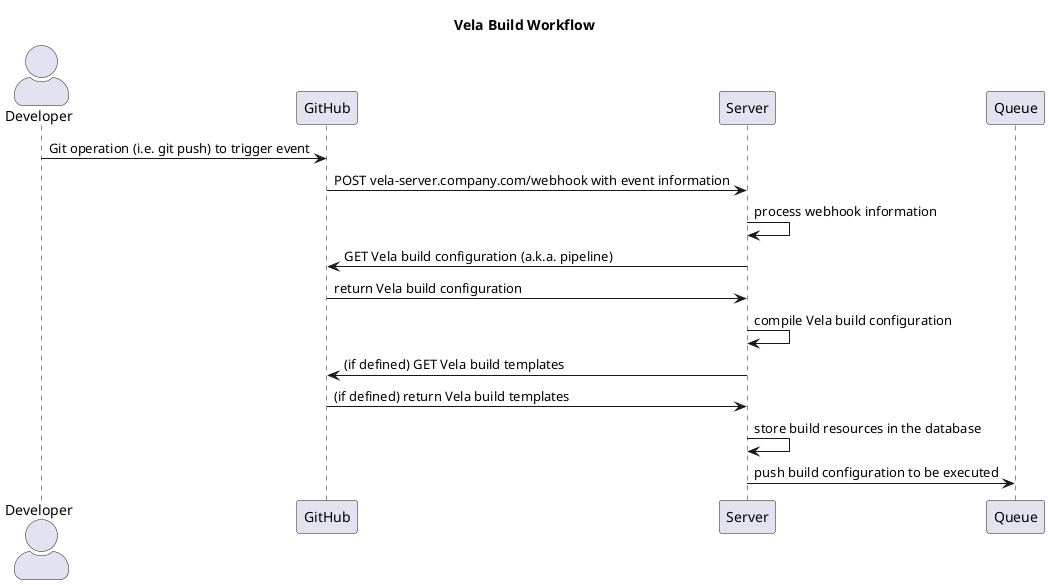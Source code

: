 @startuml

title Vela Build Workflow

skinparam actorStyle awesome
actor "Developer" as Developer

participant "GitHub" as Github
participant "Server" as Server
participant "Queue" as Queue

Developer -> Github : Git operation (i.e. git push) to trigger event
Github -> Server : POST vela-server.company.com/webhook with event information
Server -> Server : process webhook information
Server -> Github : GET Vela build configuration (a.k.a. pipeline)
Github -> Server : return Vela build configuration
Server -> Server : compile Vela build configuration
Server -> Github : (if defined) GET Vela build templates
Github -> Server : (if defined) return Vela build templates
Server -> Server : store build resources in the database
Server -> Queue : push build configuration to be executed

@enduml